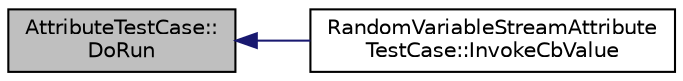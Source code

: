 digraph "AttributeTestCase::DoRun"
{
  edge [fontname="Helvetica",fontsize="10",labelfontname="Helvetica",labelfontsize="10"];
  node [fontname="Helvetica",fontsize="10",shape=record];
  rankdir="LR";
  Node1 [label="AttributeTestCase::\lDoRun",height=0.2,width=0.4,color="black", fillcolor="grey75", style="filled", fontcolor="black"];
  Node1 -> Node2 [dir="back",color="midnightblue",fontsize="10",style="solid"];
  Node2 [label="RandomVariableStreamAttribute\lTestCase::InvokeCbValue",height=0.2,width=0.4,color="black", fillcolor="white", style="filled",URL="$de/d74/classRandomVariableStreamAttributeTestCase.html#a07cc02840ace30f1571452980ecf845f"];
}
